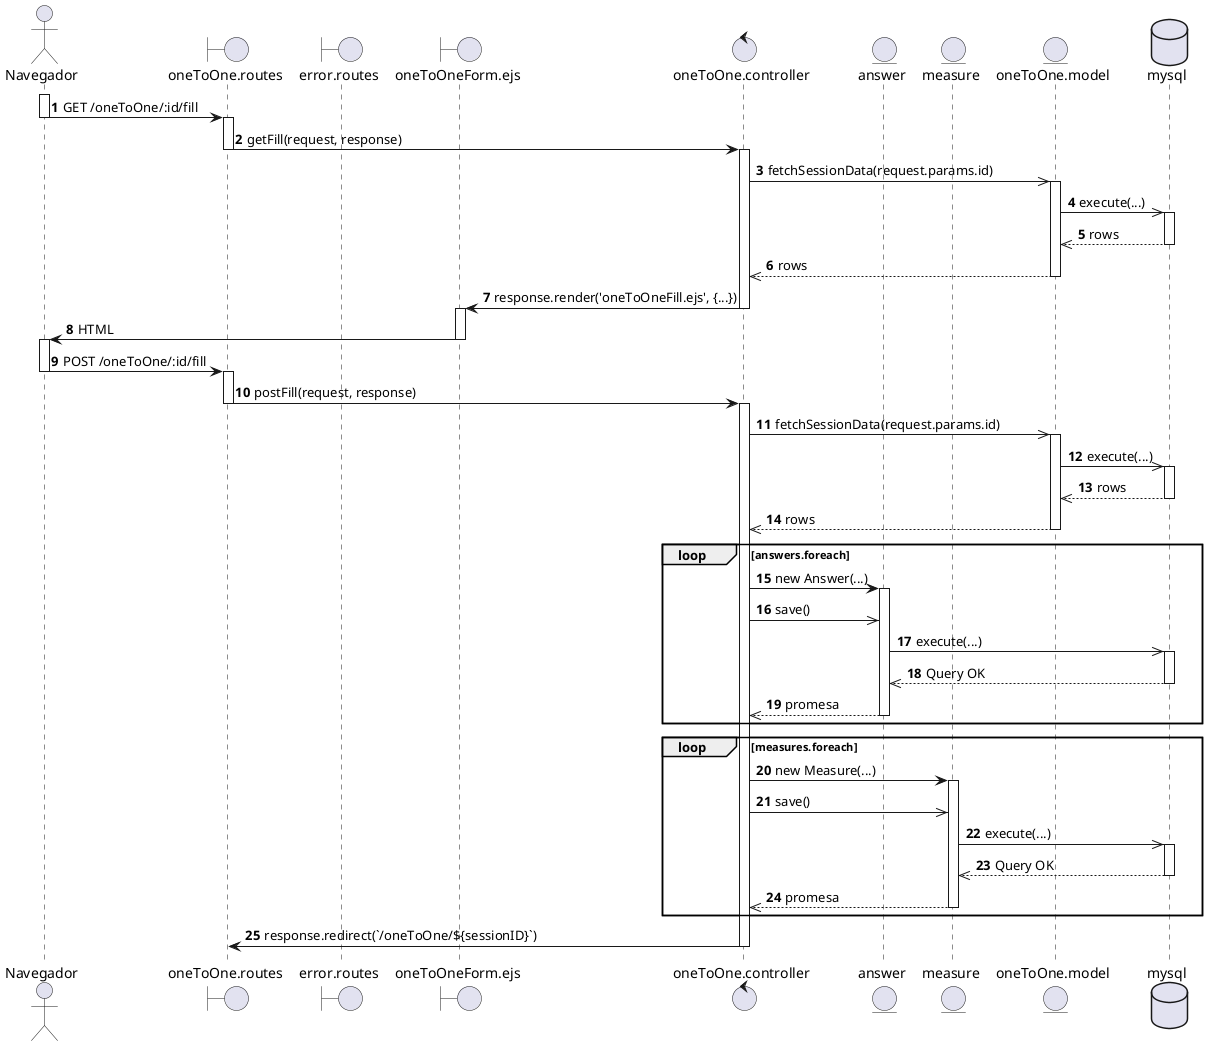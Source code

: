 @startuml
actor Navegador
boundary "oneToOne.routes" as Routes
boundary "error.routes" as Error
boundary "oneToOneForm.ejs" as Ejs
control "oneToOne.controller" as Controller
entity "answer" as Answer
entity "measure" as Measure
entity "oneToOne.model" as Model
database "mysql" as MySQL

autonumber

activate Navegador
Navegador -> Routes  : GET /oneToOne/:id/fill
deactivate Navegador

activate Routes 
Routes  -> Controller : getFill(request, response)
deactivate Routes 

activate Controller

Controller ->> Model : fetchSessionData(request.params.id)
activate Model
Model ->> MySQL : execute(...)
activate MySQL
MySQL -->> Model : rows
deactivate MySQL
Model -->> Controller : rows

deactivate Model

Controller -> Ejs : response.render('oneToOneFill.ejs', {...})
deactivate Controller

activate Ejs
Ejs -> Navegador : HTML
deactivate Ejs

activate Navegador
Navegador -> Routes  : POST /oneToOne/:id/fill
deactivate Navegador

activate Routes 
Routes  -> Controller : postFill(request, response)
deactivate Routes 

activate Controller

Controller ->> Model : fetchSessionData(request.params.id)
activate Model
Model ->> MySQL : execute(...)
activate MySQL
MySQL -->> Model : rows
deactivate MySQL
Model -->> Controller : rows
deactivate Model

loop answers.foreach
    Controller -> Answer : new Answer(...)
    activate Answer
    Controller ->> Answer : save()
    Answer ->> MySQL : execute(...)
    activate MySQL
    MySQL -->> Answer : Query OK
    deactivate MySQL
    Answer -->> Controller : promesa
    deactivate Answer
end

loop measures.foreach
    Controller -> Measure : new Measure(...)
    activate Measure
    Controller ->> Measure : save()
    Measure ->> MySQL : execute(...)
    activate MySQL
    MySQL -->> Measure : Query OK
    deactivate MySQL
    Measure -->> Controller : promesa
    deactivate Measure
end

Controller -> Routes  : response.redirect(`/oneToOne/${sessionID}`)
deactivate Controller

@enduml